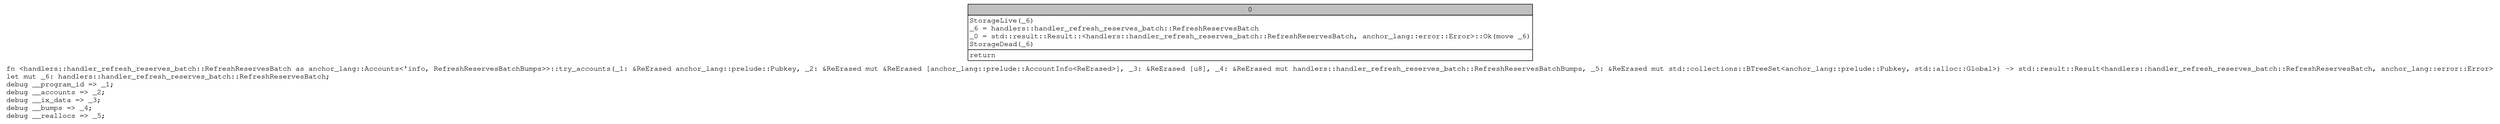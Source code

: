 digraph Mir_0_5250 {
    graph [fontname="Courier, monospace"];
    node [fontname="Courier, monospace"];
    edge [fontname="Courier, monospace"];
    label=<fn &lt;handlers::handler_refresh_reserves_batch::RefreshReservesBatch as anchor_lang::Accounts&lt;'info, RefreshReservesBatchBumps&gt;&gt;::try_accounts(_1: &amp;ReErased anchor_lang::prelude::Pubkey, _2: &amp;ReErased mut &amp;ReErased [anchor_lang::prelude::AccountInfo&lt;ReErased&gt;], _3: &amp;ReErased [u8], _4: &amp;ReErased mut handlers::handler_refresh_reserves_batch::RefreshReservesBatchBumps, _5: &amp;ReErased mut std::collections::BTreeSet&lt;anchor_lang::prelude::Pubkey, std::alloc::Global&gt;) -&gt; std::result::Result&lt;handlers::handler_refresh_reserves_batch::RefreshReservesBatch, anchor_lang::error::Error&gt;<br align="left"/>let mut _6: handlers::handler_refresh_reserves_batch::RefreshReservesBatch;<br align="left"/>debug __program_id =&gt; _1;<br align="left"/>debug __accounts =&gt; _2;<br align="left"/>debug __ix_data =&gt; _3;<br align="left"/>debug __bumps =&gt; _4;<br align="left"/>debug __reallocs =&gt; _5;<br align="left"/>>;
    bb0__0_5250 [shape="none", label=<<table border="0" cellborder="1" cellspacing="0"><tr><td bgcolor="gray" align="center" colspan="1">0</td></tr><tr><td align="left" balign="left">StorageLive(_6)<br/>_6 = handlers::handler_refresh_reserves_batch::RefreshReservesBatch<br/>_0 = std::result::Result::&lt;handlers::handler_refresh_reserves_batch::RefreshReservesBatch, anchor_lang::error::Error&gt;::Ok(move _6)<br/>StorageDead(_6)<br/></td></tr><tr><td align="left">return</td></tr></table>>];
}
